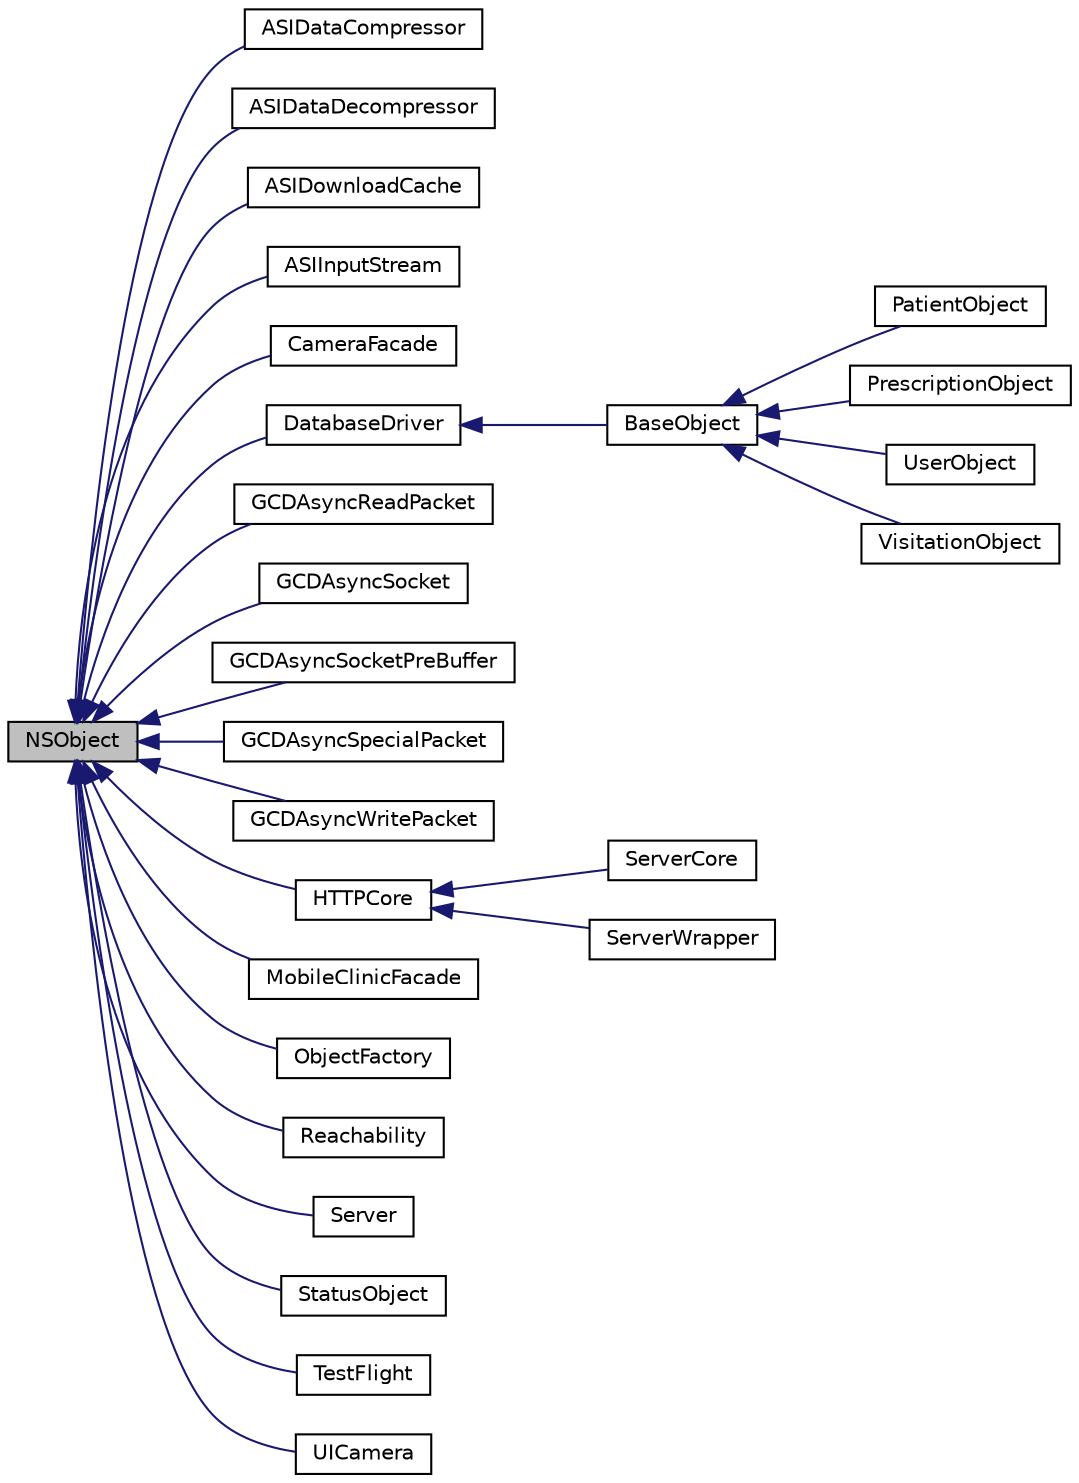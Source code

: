 digraph G
{
  edge [fontname="Helvetica",fontsize="10",labelfontname="Helvetica",labelfontsize="10"];
  node [fontname="Helvetica",fontsize="10",shape=record];
  rankdir="LR";
  Node1 [label="NSObject",height=0.2,width=0.4,color="black", fillcolor="grey75", style="filled" fontcolor="black"];
  Node1 -> Node2 [dir="back",color="midnightblue",fontsize="10",style="solid",fontname="Helvetica"];
  Node2 [label="ASIDataCompressor",height=0.2,width=0.4,color="black", fillcolor="white", style="filled",URL="$interface_a_s_i_data_compressor.html"];
  Node1 -> Node3 [dir="back",color="midnightblue",fontsize="10",style="solid",fontname="Helvetica"];
  Node3 [label="ASIDataDecompressor",height=0.2,width=0.4,color="black", fillcolor="white", style="filled",URL="$interface_a_s_i_data_decompressor.html"];
  Node1 -> Node4 [dir="back",color="midnightblue",fontsize="10",style="solid",fontname="Helvetica"];
  Node4 [label="ASIDownloadCache",height=0.2,width=0.4,color="black", fillcolor="white", style="filled",URL="$interface_a_s_i_download_cache.html"];
  Node1 -> Node5 [dir="back",color="midnightblue",fontsize="10",style="solid",fontname="Helvetica"];
  Node5 [label="ASIInputStream",height=0.2,width=0.4,color="black", fillcolor="white", style="filled",URL="$interface_a_s_i_input_stream.html"];
  Node1 -> Node6 [dir="back",color="midnightblue",fontsize="10",style="solid",fontname="Helvetica"];
  Node6 [label="CameraFacade",height=0.2,width=0.4,color="black", fillcolor="white", style="filled",URL="$interface_camera_facade.html"];
  Node1 -> Node7 [dir="back",color="midnightblue",fontsize="10",style="solid",fontname="Helvetica"];
  Node7 [label="DatabaseDriver",height=0.2,width=0.4,color="black", fillcolor="white", style="filled",URL="$interface_database_driver.html"];
  Node7 -> Node8 [dir="back",color="midnightblue",fontsize="10",style="solid",fontname="Helvetica"];
  Node8 [label="BaseObject",height=0.2,width=0.4,color="black", fillcolor="white", style="filled",URL="$interface_base_object.html"];
  Node8 -> Node9 [dir="back",color="midnightblue",fontsize="10",style="solid",fontname="Helvetica"];
  Node9 [label="PatientObject",height=0.2,width=0.4,color="black", fillcolor="white", style="filled",URL="$interface_patient_object.html"];
  Node8 -> Node10 [dir="back",color="midnightblue",fontsize="10",style="solid",fontname="Helvetica"];
  Node10 [label="PrescriptionObject",height=0.2,width=0.4,color="black", fillcolor="white", style="filled",URL="$interface_prescription_object.html"];
  Node8 -> Node11 [dir="back",color="midnightblue",fontsize="10",style="solid",fontname="Helvetica"];
  Node11 [label="UserObject",height=0.2,width=0.4,color="black", fillcolor="white", style="filled",URL="$interface_user_object.html"];
  Node8 -> Node12 [dir="back",color="midnightblue",fontsize="10",style="solid",fontname="Helvetica"];
  Node12 [label="VisitationObject",height=0.2,width=0.4,color="black", fillcolor="white", style="filled",URL="$interface_visitation_object.html"];
  Node1 -> Node13 [dir="back",color="midnightblue",fontsize="10",style="solid",fontname="Helvetica"];
  Node13 [label="GCDAsyncReadPacket",height=0.2,width=0.4,color="black", fillcolor="white", style="filled",URL="$interface_g_c_d_async_read_packet.html"];
  Node1 -> Node14 [dir="back",color="midnightblue",fontsize="10",style="solid",fontname="Helvetica"];
  Node14 [label="GCDAsyncSocket",height=0.2,width=0.4,color="black", fillcolor="white", style="filled",URL="$interface_g_c_d_async_socket.html"];
  Node1 -> Node15 [dir="back",color="midnightblue",fontsize="10",style="solid",fontname="Helvetica"];
  Node15 [label="GCDAsyncSocketPreBuffer",height=0.2,width=0.4,color="black", fillcolor="white", style="filled",URL="$interface_g_c_d_async_socket_pre_buffer.html"];
  Node1 -> Node16 [dir="back",color="midnightblue",fontsize="10",style="solid",fontname="Helvetica"];
  Node16 [label="GCDAsyncSpecialPacket",height=0.2,width=0.4,color="black", fillcolor="white", style="filled",URL="$interface_g_c_d_async_special_packet.html"];
  Node1 -> Node17 [dir="back",color="midnightblue",fontsize="10",style="solid",fontname="Helvetica"];
  Node17 [label="GCDAsyncWritePacket",height=0.2,width=0.4,color="black", fillcolor="white", style="filled",URL="$interface_g_c_d_async_write_packet.html"];
  Node1 -> Node18 [dir="back",color="midnightblue",fontsize="10",style="solid",fontname="Helvetica"];
  Node18 [label="HTTPCore",height=0.2,width=0.4,color="black", fillcolor="white", style="filled",URL="$interface_h_t_t_p_core.html"];
  Node18 -> Node19 [dir="back",color="midnightblue",fontsize="10",style="solid",fontname="Helvetica"];
  Node19 [label="ServerCore",height=0.2,width=0.4,color="black", fillcolor="white", style="filled",URL="$interface_server_core.html"];
  Node18 -> Node20 [dir="back",color="midnightblue",fontsize="10",style="solid",fontname="Helvetica"];
  Node20 [label="ServerWrapper",height=0.2,width=0.4,color="black", fillcolor="white", style="filled",URL="$interface_server_wrapper.html"];
  Node1 -> Node21 [dir="back",color="midnightblue",fontsize="10",style="solid",fontname="Helvetica"];
  Node21 [label="MobileClinicFacade",height=0.2,width=0.4,color="black", fillcolor="white", style="filled",URL="$interface_mobile_clinic_facade.html"];
  Node1 -> Node22 [dir="back",color="midnightblue",fontsize="10",style="solid",fontname="Helvetica"];
  Node22 [label="ObjectFactory",height=0.2,width=0.4,color="black", fillcolor="white", style="filled",URL="$interface_object_factory.html"];
  Node1 -> Node23 [dir="back",color="midnightblue",fontsize="10",style="solid",fontname="Helvetica"];
  Node23 [label="Reachability",height=0.2,width=0.4,color="black", fillcolor="white", style="filled",URL="$interface_reachability.html"];
  Node1 -> Node24 [dir="back",color="midnightblue",fontsize="10",style="solid",fontname="Helvetica"];
  Node24 [label="Server",height=0.2,width=0.4,color="black", fillcolor="white", style="filled",URL="$interface_server.html"];
  Node1 -> Node25 [dir="back",color="midnightblue",fontsize="10",style="solid",fontname="Helvetica"];
  Node25 [label="StatusObject",height=0.2,width=0.4,color="black", fillcolor="white", style="filled",URL="$interface_status_object.html"];
  Node1 -> Node26 [dir="back",color="midnightblue",fontsize="10",style="solid",fontname="Helvetica"];
  Node26 [label="TestFlight",height=0.2,width=0.4,color="black", fillcolor="white", style="filled",URL="$interface_test_flight.html"];
  Node1 -> Node27 [dir="back",color="midnightblue",fontsize="10",style="solid",fontname="Helvetica"];
  Node27 [label="UICamera",height=0.2,width=0.4,color="black", fillcolor="white", style="filled",URL="$interface_u_i_camera.html"];
}
